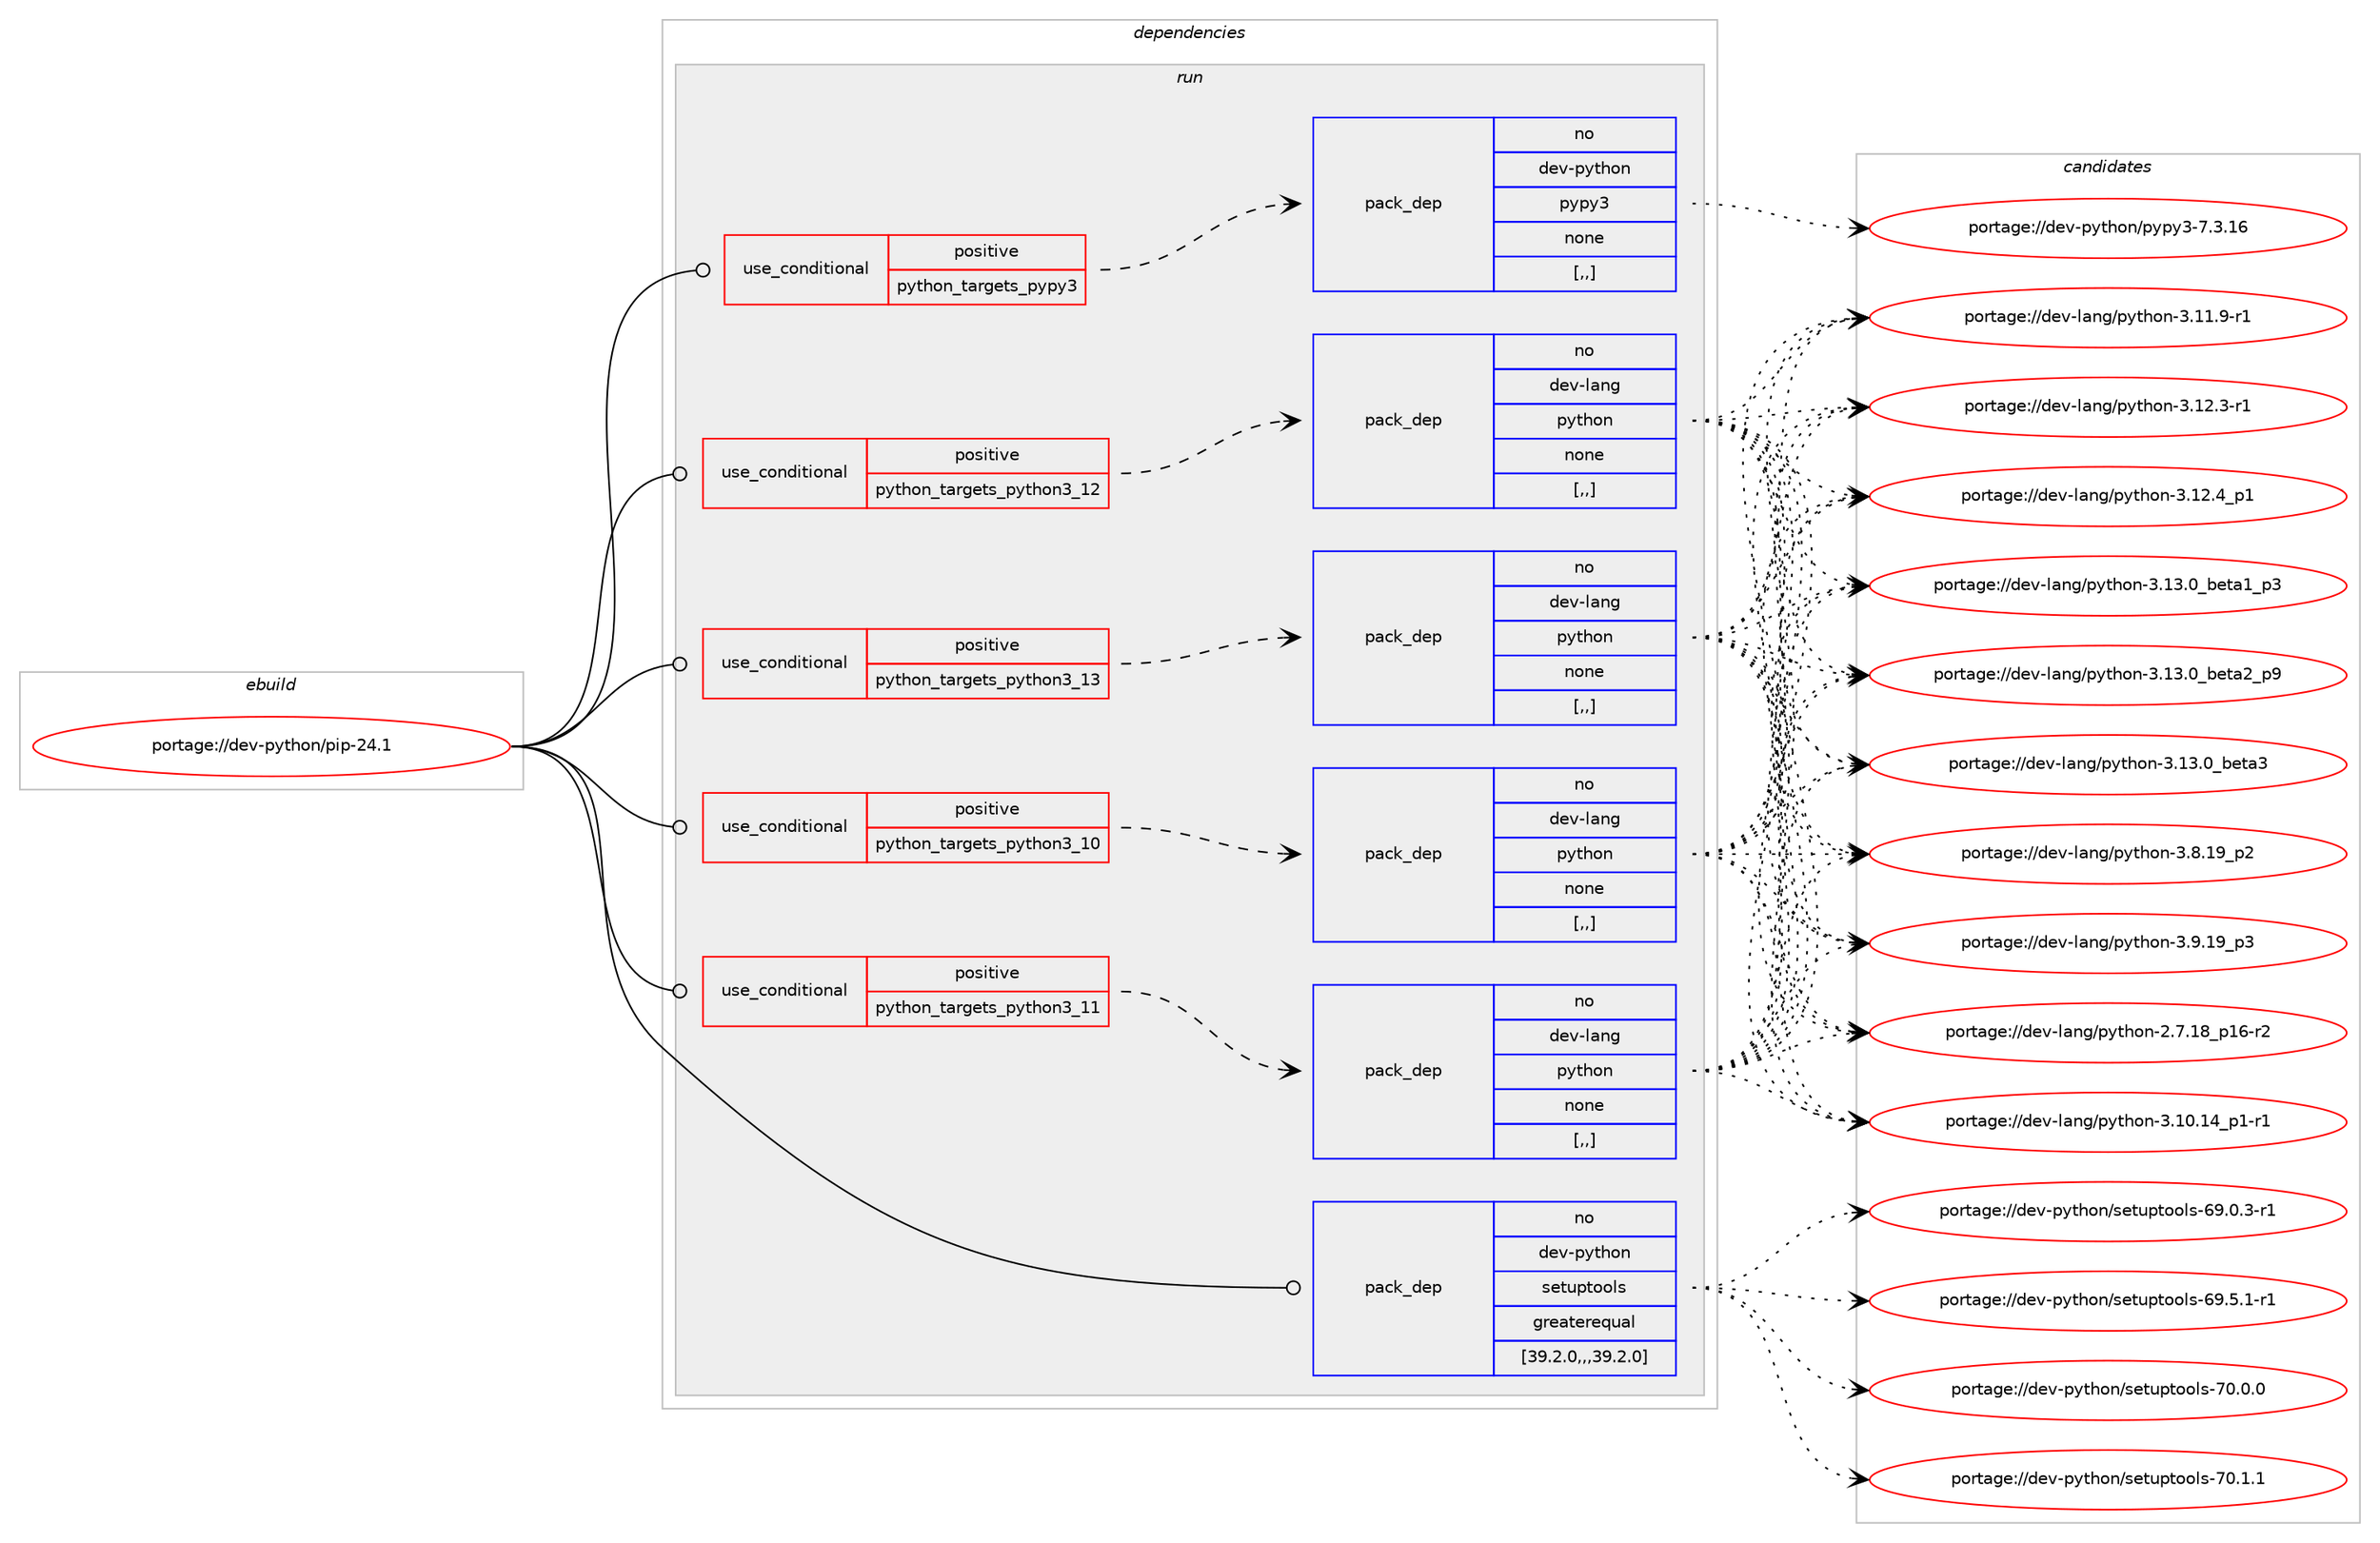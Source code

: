 digraph prolog {

# *************
# Graph options
# *************

newrank=true;
concentrate=true;
compound=true;
graph [rankdir=LR,fontname=Helvetica,fontsize=10,ranksep=1.5];#, ranksep=2.5, nodesep=0.2];
edge  [arrowhead=vee];
node  [fontname=Helvetica,fontsize=10];

# **********
# The ebuild
# **********

subgraph cluster_leftcol {
color=gray;
rank=same;
label=<<i>ebuild</i>>;
id [label="portage://dev-python/pip-24.1", color=red, width=4, href="../dev-python/pip-24.1.svg"];
}

# ****************
# The dependencies
# ****************

subgraph cluster_midcol {
color=gray;
label=<<i>dependencies</i>>;
subgraph cluster_compile {
fillcolor="#eeeeee";
style=filled;
label=<<i>compile</i>>;
}
subgraph cluster_compileandrun {
fillcolor="#eeeeee";
style=filled;
label=<<i>compile and run</i>>;
}
subgraph cluster_run {
fillcolor="#eeeeee";
style=filled;
label=<<i>run</i>>;
subgraph cond34971 {
dependency150778 [label=<<TABLE BORDER="0" CELLBORDER="1" CELLSPACING="0" CELLPADDING="4"><TR><TD ROWSPAN="3" CELLPADDING="10">use_conditional</TD></TR><TR><TD>positive</TD></TR><TR><TD>python_targets_pypy3</TD></TR></TABLE>>, shape=none, color=red];
subgraph pack114590 {
dependency150779 [label=<<TABLE BORDER="0" CELLBORDER="1" CELLSPACING="0" CELLPADDING="4" WIDTH="220"><TR><TD ROWSPAN="6" CELLPADDING="30">pack_dep</TD></TR><TR><TD WIDTH="110">no</TD></TR><TR><TD>dev-python</TD></TR><TR><TD>pypy3</TD></TR><TR><TD>none</TD></TR><TR><TD>[,,]</TD></TR></TABLE>>, shape=none, color=blue];
}
dependency150778:e -> dependency150779:w [weight=20,style="dashed",arrowhead="vee"];
}
id:e -> dependency150778:w [weight=20,style="solid",arrowhead="odot"];
subgraph cond34972 {
dependency150780 [label=<<TABLE BORDER="0" CELLBORDER="1" CELLSPACING="0" CELLPADDING="4"><TR><TD ROWSPAN="3" CELLPADDING="10">use_conditional</TD></TR><TR><TD>positive</TD></TR><TR><TD>python_targets_python3_10</TD></TR></TABLE>>, shape=none, color=red];
subgraph pack114591 {
dependency150781 [label=<<TABLE BORDER="0" CELLBORDER="1" CELLSPACING="0" CELLPADDING="4" WIDTH="220"><TR><TD ROWSPAN="6" CELLPADDING="30">pack_dep</TD></TR><TR><TD WIDTH="110">no</TD></TR><TR><TD>dev-lang</TD></TR><TR><TD>python</TD></TR><TR><TD>none</TD></TR><TR><TD>[,,]</TD></TR></TABLE>>, shape=none, color=blue];
}
dependency150780:e -> dependency150781:w [weight=20,style="dashed",arrowhead="vee"];
}
id:e -> dependency150780:w [weight=20,style="solid",arrowhead="odot"];
subgraph cond34973 {
dependency150782 [label=<<TABLE BORDER="0" CELLBORDER="1" CELLSPACING="0" CELLPADDING="4"><TR><TD ROWSPAN="3" CELLPADDING="10">use_conditional</TD></TR><TR><TD>positive</TD></TR><TR><TD>python_targets_python3_11</TD></TR></TABLE>>, shape=none, color=red];
subgraph pack114592 {
dependency150783 [label=<<TABLE BORDER="0" CELLBORDER="1" CELLSPACING="0" CELLPADDING="4" WIDTH="220"><TR><TD ROWSPAN="6" CELLPADDING="30">pack_dep</TD></TR><TR><TD WIDTH="110">no</TD></TR><TR><TD>dev-lang</TD></TR><TR><TD>python</TD></TR><TR><TD>none</TD></TR><TR><TD>[,,]</TD></TR></TABLE>>, shape=none, color=blue];
}
dependency150782:e -> dependency150783:w [weight=20,style="dashed",arrowhead="vee"];
}
id:e -> dependency150782:w [weight=20,style="solid",arrowhead="odot"];
subgraph cond34974 {
dependency150784 [label=<<TABLE BORDER="0" CELLBORDER="1" CELLSPACING="0" CELLPADDING="4"><TR><TD ROWSPAN="3" CELLPADDING="10">use_conditional</TD></TR><TR><TD>positive</TD></TR><TR><TD>python_targets_python3_12</TD></TR></TABLE>>, shape=none, color=red];
subgraph pack114593 {
dependency150785 [label=<<TABLE BORDER="0" CELLBORDER="1" CELLSPACING="0" CELLPADDING="4" WIDTH="220"><TR><TD ROWSPAN="6" CELLPADDING="30">pack_dep</TD></TR><TR><TD WIDTH="110">no</TD></TR><TR><TD>dev-lang</TD></TR><TR><TD>python</TD></TR><TR><TD>none</TD></TR><TR><TD>[,,]</TD></TR></TABLE>>, shape=none, color=blue];
}
dependency150784:e -> dependency150785:w [weight=20,style="dashed",arrowhead="vee"];
}
id:e -> dependency150784:w [weight=20,style="solid",arrowhead="odot"];
subgraph cond34975 {
dependency150786 [label=<<TABLE BORDER="0" CELLBORDER="1" CELLSPACING="0" CELLPADDING="4"><TR><TD ROWSPAN="3" CELLPADDING="10">use_conditional</TD></TR><TR><TD>positive</TD></TR><TR><TD>python_targets_python3_13</TD></TR></TABLE>>, shape=none, color=red];
subgraph pack114594 {
dependency150787 [label=<<TABLE BORDER="0" CELLBORDER="1" CELLSPACING="0" CELLPADDING="4" WIDTH="220"><TR><TD ROWSPAN="6" CELLPADDING="30">pack_dep</TD></TR><TR><TD WIDTH="110">no</TD></TR><TR><TD>dev-lang</TD></TR><TR><TD>python</TD></TR><TR><TD>none</TD></TR><TR><TD>[,,]</TD></TR></TABLE>>, shape=none, color=blue];
}
dependency150786:e -> dependency150787:w [weight=20,style="dashed",arrowhead="vee"];
}
id:e -> dependency150786:w [weight=20,style="solid",arrowhead="odot"];
subgraph pack114595 {
dependency150788 [label=<<TABLE BORDER="0" CELLBORDER="1" CELLSPACING="0" CELLPADDING="4" WIDTH="220"><TR><TD ROWSPAN="6" CELLPADDING="30">pack_dep</TD></TR><TR><TD WIDTH="110">no</TD></TR><TR><TD>dev-python</TD></TR><TR><TD>setuptools</TD></TR><TR><TD>greaterequal</TD></TR><TR><TD>[39.2.0,,,39.2.0]</TD></TR></TABLE>>, shape=none, color=blue];
}
id:e -> dependency150788:w [weight=20,style="solid",arrowhead="odot"];
}
}

# **************
# The candidates
# **************

subgraph cluster_choices {
rank=same;
color=gray;
label=<<i>candidates</i>>;

subgraph choice114590 {
color=black;
nodesep=1;
choice10010111845112121116104111110471121211121215145554651464954 [label="portage://dev-python/pypy3-7.3.16", color=red, width=4,href="../dev-python/pypy3-7.3.16.svg"];
dependency150779:e -> choice10010111845112121116104111110471121211121215145554651464954:w [style=dotted,weight="100"];
}
subgraph choice114591 {
color=black;
nodesep=1;
choice100101118451089711010347112121116104111110455046554649569511249544511450 [label="portage://dev-lang/python-2.7.18_p16-r2", color=red, width=4,href="../dev-lang/python-2.7.18_p16-r2.svg"];
choice100101118451089711010347112121116104111110455146494846495295112494511449 [label="portage://dev-lang/python-3.10.14_p1-r1", color=red, width=4,href="../dev-lang/python-3.10.14_p1-r1.svg"];
choice100101118451089711010347112121116104111110455146494946574511449 [label="portage://dev-lang/python-3.11.9-r1", color=red, width=4,href="../dev-lang/python-3.11.9-r1.svg"];
choice100101118451089711010347112121116104111110455146495046514511449 [label="portage://dev-lang/python-3.12.3-r1", color=red, width=4,href="../dev-lang/python-3.12.3-r1.svg"];
choice100101118451089711010347112121116104111110455146495046529511249 [label="portage://dev-lang/python-3.12.4_p1", color=red, width=4,href="../dev-lang/python-3.12.4_p1.svg"];
choice10010111845108971101034711212111610411111045514649514648959810111697499511251 [label="portage://dev-lang/python-3.13.0_beta1_p3", color=red, width=4,href="../dev-lang/python-3.13.0_beta1_p3.svg"];
choice10010111845108971101034711212111610411111045514649514648959810111697509511257 [label="portage://dev-lang/python-3.13.0_beta2_p9", color=red, width=4,href="../dev-lang/python-3.13.0_beta2_p9.svg"];
choice1001011184510897110103471121211161041111104551464951464895981011169751 [label="portage://dev-lang/python-3.13.0_beta3", color=red, width=4,href="../dev-lang/python-3.13.0_beta3.svg"];
choice100101118451089711010347112121116104111110455146564649579511250 [label="portage://dev-lang/python-3.8.19_p2", color=red, width=4,href="../dev-lang/python-3.8.19_p2.svg"];
choice100101118451089711010347112121116104111110455146574649579511251 [label="portage://dev-lang/python-3.9.19_p3", color=red, width=4,href="../dev-lang/python-3.9.19_p3.svg"];
dependency150781:e -> choice100101118451089711010347112121116104111110455046554649569511249544511450:w [style=dotted,weight="100"];
dependency150781:e -> choice100101118451089711010347112121116104111110455146494846495295112494511449:w [style=dotted,weight="100"];
dependency150781:e -> choice100101118451089711010347112121116104111110455146494946574511449:w [style=dotted,weight="100"];
dependency150781:e -> choice100101118451089711010347112121116104111110455146495046514511449:w [style=dotted,weight="100"];
dependency150781:e -> choice100101118451089711010347112121116104111110455146495046529511249:w [style=dotted,weight="100"];
dependency150781:e -> choice10010111845108971101034711212111610411111045514649514648959810111697499511251:w [style=dotted,weight="100"];
dependency150781:e -> choice10010111845108971101034711212111610411111045514649514648959810111697509511257:w [style=dotted,weight="100"];
dependency150781:e -> choice1001011184510897110103471121211161041111104551464951464895981011169751:w [style=dotted,weight="100"];
dependency150781:e -> choice100101118451089711010347112121116104111110455146564649579511250:w [style=dotted,weight="100"];
dependency150781:e -> choice100101118451089711010347112121116104111110455146574649579511251:w [style=dotted,weight="100"];
}
subgraph choice114592 {
color=black;
nodesep=1;
choice100101118451089711010347112121116104111110455046554649569511249544511450 [label="portage://dev-lang/python-2.7.18_p16-r2", color=red, width=4,href="../dev-lang/python-2.7.18_p16-r2.svg"];
choice100101118451089711010347112121116104111110455146494846495295112494511449 [label="portage://dev-lang/python-3.10.14_p1-r1", color=red, width=4,href="../dev-lang/python-3.10.14_p1-r1.svg"];
choice100101118451089711010347112121116104111110455146494946574511449 [label="portage://dev-lang/python-3.11.9-r1", color=red, width=4,href="../dev-lang/python-3.11.9-r1.svg"];
choice100101118451089711010347112121116104111110455146495046514511449 [label="portage://dev-lang/python-3.12.3-r1", color=red, width=4,href="../dev-lang/python-3.12.3-r1.svg"];
choice100101118451089711010347112121116104111110455146495046529511249 [label="portage://dev-lang/python-3.12.4_p1", color=red, width=4,href="../dev-lang/python-3.12.4_p1.svg"];
choice10010111845108971101034711212111610411111045514649514648959810111697499511251 [label="portage://dev-lang/python-3.13.0_beta1_p3", color=red, width=4,href="../dev-lang/python-3.13.0_beta1_p3.svg"];
choice10010111845108971101034711212111610411111045514649514648959810111697509511257 [label="portage://dev-lang/python-3.13.0_beta2_p9", color=red, width=4,href="../dev-lang/python-3.13.0_beta2_p9.svg"];
choice1001011184510897110103471121211161041111104551464951464895981011169751 [label="portage://dev-lang/python-3.13.0_beta3", color=red, width=4,href="../dev-lang/python-3.13.0_beta3.svg"];
choice100101118451089711010347112121116104111110455146564649579511250 [label="portage://dev-lang/python-3.8.19_p2", color=red, width=4,href="../dev-lang/python-3.8.19_p2.svg"];
choice100101118451089711010347112121116104111110455146574649579511251 [label="portage://dev-lang/python-3.9.19_p3", color=red, width=4,href="../dev-lang/python-3.9.19_p3.svg"];
dependency150783:e -> choice100101118451089711010347112121116104111110455046554649569511249544511450:w [style=dotted,weight="100"];
dependency150783:e -> choice100101118451089711010347112121116104111110455146494846495295112494511449:w [style=dotted,weight="100"];
dependency150783:e -> choice100101118451089711010347112121116104111110455146494946574511449:w [style=dotted,weight="100"];
dependency150783:e -> choice100101118451089711010347112121116104111110455146495046514511449:w [style=dotted,weight="100"];
dependency150783:e -> choice100101118451089711010347112121116104111110455146495046529511249:w [style=dotted,weight="100"];
dependency150783:e -> choice10010111845108971101034711212111610411111045514649514648959810111697499511251:w [style=dotted,weight="100"];
dependency150783:e -> choice10010111845108971101034711212111610411111045514649514648959810111697509511257:w [style=dotted,weight="100"];
dependency150783:e -> choice1001011184510897110103471121211161041111104551464951464895981011169751:w [style=dotted,weight="100"];
dependency150783:e -> choice100101118451089711010347112121116104111110455146564649579511250:w [style=dotted,weight="100"];
dependency150783:e -> choice100101118451089711010347112121116104111110455146574649579511251:w [style=dotted,weight="100"];
}
subgraph choice114593 {
color=black;
nodesep=1;
choice100101118451089711010347112121116104111110455046554649569511249544511450 [label="portage://dev-lang/python-2.7.18_p16-r2", color=red, width=4,href="../dev-lang/python-2.7.18_p16-r2.svg"];
choice100101118451089711010347112121116104111110455146494846495295112494511449 [label="portage://dev-lang/python-3.10.14_p1-r1", color=red, width=4,href="../dev-lang/python-3.10.14_p1-r1.svg"];
choice100101118451089711010347112121116104111110455146494946574511449 [label="portage://dev-lang/python-3.11.9-r1", color=red, width=4,href="../dev-lang/python-3.11.9-r1.svg"];
choice100101118451089711010347112121116104111110455146495046514511449 [label="portage://dev-lang/python-3.12.3-r1", color=red, width=4,href="../dev-lang/python-3.12.3-r1.svg"];
choice100101118451089711010347112121116104111110455146495046529511249 [label="portage://dev-lang/python-3.12.4_p1", color=red, width=4,href="../dev-lang/python-3.12.4_p1.svg"];
choice10010111845108971101034711212111610411111045514649514648959810111697499511251 [label="portage://dev-lang/python-3.13.0_beta1_p3", color=red, width=4,href="../dev-lang/python-3.13.0_beta1_p3.svg"];
choice10010111845108971101034711212111610411111045514649514648959810111697509511257 [label="portage://dev-lang/python-3.13.0_beta2_p9", color=red, width=4,href="../dev-lang/python-3.13.0_beta2_p9.svg"];
choice1001011184510897110103471121211161041111104551464951464895981011169751 [label="portage://dev-lang/python-3.13.0_beta3", color=red, width=4,href="../dev-lang/python-3.13.0_beta3.svg"];
choice100101118451089711010347112121116104111110455146564649579511250 [label="portage://dev-lang/python-3.8.19_p2", color=red, width=4,href="../dev-lang/python-3.8.19_p2.svg"];
choice100101118451089711010347112121116104111110455146574649579511251 [label="portage://dev-lang/python-3.9.19_p3", color=red, width=4,href="../dev-lang/python-3.9.19_p3.svg"];
dependency150785:e -> choice100101118451089711010347112121116104111110455046554649569511249544511450:w [style=dotted,weight="100"];
dependency150785:e -> choice100101118451089711010347112121116104111110455146494846495295112494511449:w [style=dotted,weight="100"];
dependency150785:e -> choice100101118451089711010347112121116104111110455146494946574511449:w [style=dotted,weight="100"];
dependency150785:e -> choice100101118451089711010347112121116104111110455146495046514511449:w [style=dotted,weight="100"];
dependency150785:e -> choice100101118451089711010347112121116104111110455146495046529511249:w [style=dotted,weight="100"];
dependency150785:e -> choice10010111845108971101034711212111610411111045514649514648959810111697499511251:w [style=dotted,weight="100"];
dependency150785:e -> choice10010111845108971101034711212111610411111045514649514648959810111697509511257:w [style=dotted,weight="100"];
dependency150785:e -> choice1001011184510897110103471121211161041111104551464951464895981011169751:w [style=dotted,weight="100"];
dependency150785:e -> choice100101118451089711010347112121116104111110455146564649579511250:w [style=dotted,weight="100"];
dependency150785:e -> choice100101118451089711010347112121116104111110455146574649579511251:w [style=dotted,weight="100"];
}
subgraph choice114594 {
color=black;
nodesep=1;
choice100101118451089711010347112121116104111110455046554649569511249544511450 [label="portage://dev-lang/python-2.7.18_p16-r2", color=red, width=4,href="../dev-lang/python-2.7.18_p16-r2.svg"];
choice100101118451089711010347112121116104111110455146494846495295112494511449 [label="portage://dev-lang/python-3.10.14_p1-r1", color=red, width=4,href="../dev-lang/python-3.10.14_p1-r1.svg"];
choice100101118451089711010347112121116104111110455146494946574511449 [label="portage://dev-lang/python-3.11.9-r1", color=red, width=4,href="../dev-lang/python-3.11.9-r1.svg"];
choice100101118451089711010347112121116104111110455146495046514511449 [label="portage://dev-lang/python-3.12.3-r1", color=red, width=4,href="../dev-lang/python-3.12.3-r1.svg"];
choice100101118451089711010347112121116104111110455146495046529511249 [label="portage://dev-lang/python-3.12.4_p1", color=red, width=4,href="../dev-lang/python-3.12.4_p1.svg"];
choice10010111845108971101034711212111610411111045514649514648959810111697499511251 [label="portage://dev-lang/python-3.13.0_beta1_p3", color=red, width=4,href="../dev-lang/python-3.13.0_beta1_p3.svg"];
choice10010111845108971101034711212111610411111045514649514648959810111697509511257 [label="portage://dev-lang/python-3.13.0_beta2_p9", color=red, width=4,href="../dev-lang/python-3.13.0_beta2_p9.svg"];
choice1001011184510897110103471121211161041111104551464951464895981011169751 [label="portage://dev-lang/python-3.13.0_beta3", color=red, width=4,href="../dev-lang/python-3.13.0_beta3.svg"];
choice100101118451089711010347112121116104111110455146564649579511250 [label="portage://dev-lang/python-3.8.19_p2", color=red, width=4,href="../dev-lang/python-3.8.19_p2.svg"];
choice100101118451089711010347112121116104111110455146574649579511251 [label="portage://dev-lang/python-3.9.19_p3", color=red, width=4,href="../dev-lang/python-3.9.19_p3.svg"];
dependency150787:e -> choice100101118451089711010347112121116104111110455046554649569511249544511450:w [style=dotted,weight="100"];
dependency150787:e -> choice100101118451089711010347112121116104111110455146494846495295112494511449:w [style=dotted,weight="100"];
dependency150787:e -> choice100101118451089711010347112121116104111110455146494946574511449:w [style=dotted,weight="100"];
dependency150787:e -> choice100101118451089711010347112121116104111110455146495046514511449:w [style=dotted,weight="100"];
dependency150787:e -> choice100101118451089711010347112121116104111110455146495046529511249:w [style=dotted,weight="100"];
dependency150787:e -> choice10010111845108971101034711212111610411111045514649514648959810111697499511251:w [style=dotted,weight="100"];
dependency150787:e -> choice10010111845108971101034711212111610411111045514649514648959810111697509511257:w [style=dotted,weight="100"];
dependency150787:e -> choice1001011184510897110103471121211161041111104551464951464895981011169751:w [style=dotted,weight="100"];
dependency150787:e -> choice100101118451089711010347112121116104111110455146564649579511250:w [style=dotted,weight="100"];
dependency150787:e -> choice100101118451089711010347112121116104111110455146574649579511251:w [style=dotted,weight="100"];
}
subgraph choice114595 {
color=black;
nodesep=1;
choice1001011184511212111610411111047115101116117112116111111108115455457464846514511449 [label="portage://dev-python/setuptools-69.0.3-r1", color=red, width=4,href="../dev-python/setuptools-69.0.3-r1.svg"];
choice1001011184511212111610411111047115101116117112116111111108115455457465346494511449 [label="portage://dev-python/setuptools-69.5.1-r1", color=red, width=4,href="../dev-python/setuptools-69.5.1-r1.svg"];
choice100101118451121211161041111104711510111611711211611111110811545554846484648 [label="portage://dev-python/setuptools-70.0.0", color=red, width=4,href="../dev-python/setuptools-70.0.0.svg"];
choice100101118451121211161041111104711510111611711211611111110811545554846494649 [label="portage://dev-python/setuptools-70.1.1", color=red, width=4,href="../dev-python/setuptools-70.1.1.svg"];
dependency150788:e -> choice1001011184511212111610411111047115101116117112116111111108115455457464846514511449:w [style=dotted,weight="100"];
dependency150788:e -> choice1001011184511212111610411111047115101116117112116111111108115455457465346494511449:w [style=dotted,weight="100"];
dependency150788:e -> choice100101118451121211161041111104711510111611711211611111110811545554846484648:w [style=dotted,weight="100"];
dependency150788:e -> choice100101118451121211161041111104711510111611711211611111110811545554846494649:w [style=dotted,weight="100"];
}
}

}
